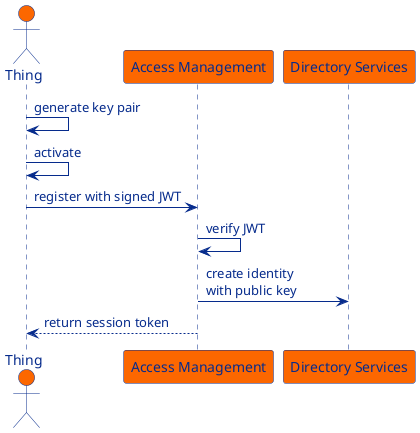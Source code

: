 @startuml

skinparam sequence {
    ArrowFontColor #062b8c
    ArrowColor #062b8c
    LifeLineBorderColor #062b8c

    ParticipantBorderColor #062b8c
    ParticipantBackgroundColor #fc6700
    ParticipantFontColor #062b8c

    ActorBorderColor #062b8c
    ActorBackgroundColor #fc6700
    ActorFontColor #062b8c
}

actor "Thing" as thing
participant "Access Management" as am
participant "Directory Services" as ds

thing -> thing : generate key pair
thing -> thing : activate
thing -> am : register with signed JWT
am -> am : verify JWT
am -> ds : create identity\nwith public key
am --> thing : return session token

@enduml